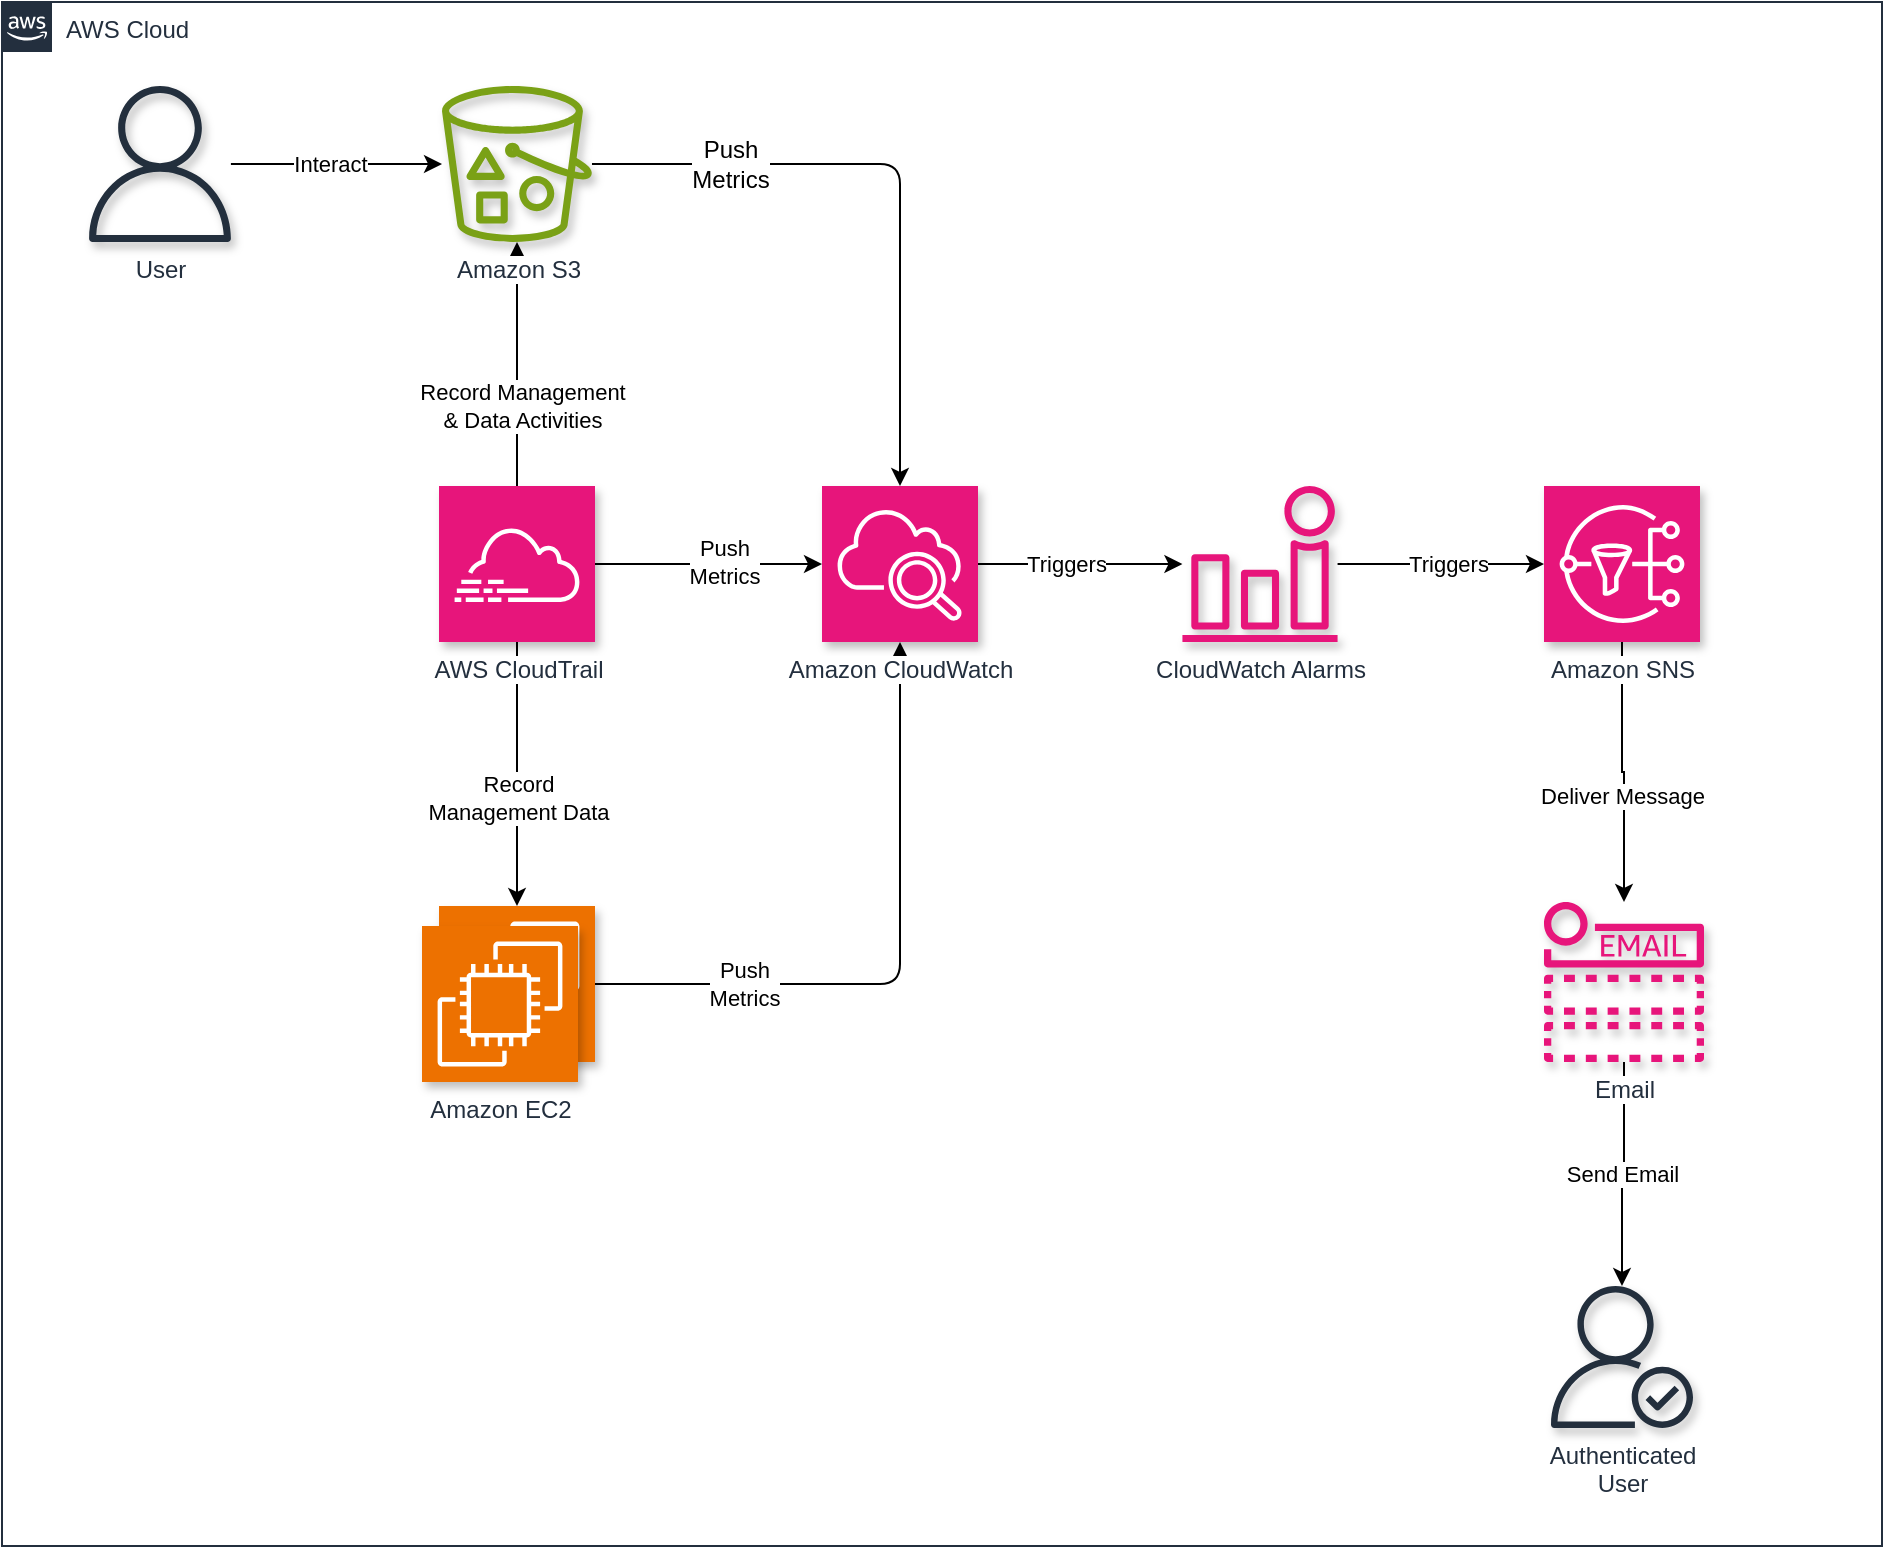 <mxfile version="26.0.4">
  <diagram name="Page-1" id="f7VX984wakfF_ChnPinN">
    <mxGraphModel dx="1656" dy="1072" grid="1" gridSize="10" guides="1" tooltips="1" connect="1" arrows="1" fold="1" page="1" pageScale="1" pageWidth="827" pageHeight="1169" background="none" math="0" shadow="0">
      <root>
        <mxCell id="0" />
        <mxCell id="1" parent="0" />
        <mxCell id="SowrSbzdEpxDo70Bn-9o-12" style="edgeStyle=orthogonalEdgeStyle;rounded=0;orthogonalLoop=1;jettySize=auto;html=1;" parent="1" source="TygMfBvISdnDKT7G5jJt-4" target="SowrSbzdEpxDo70Bn-9o-2" edge="1">
          <mxGeometry relative="1" as="geometry" />
        </mxCell>
        <mxCell id="SowrSbzdEpxDo70Bn-9o-46" value="Interact" style="edgeLabel;html=1;align=center;verticalAlign=middle;resizable=0;points=[];" parent="SowrSbzdEpxDo70Bn-9o-12" vertex="1" connectable="0">
          <mxGeometry x="-0.073" relative="1" as="geometry">
            <mxPoint as="offset" />
          </mxGeometry>
        </mxCell>
        <mxCell id="TygMfBvISdnDKT7G5jJt-4" value="User" style="sketch=0;outlineConnect=0;fontColor=#232F3E;gradientColor=none;fillColor=#232F3D;strokeColor=none;dashed=0;verticalLabelPosition=bottom;verticalAlign=top;align=center;html=1;fontSize=12;fontStyle=0;aspect=fixed;pointerEvents=1;shape=mxgraph.aws4.user;shadow=1;" parent="1" vertex="1">
          <mxGeometry x="60" y="550" width="78" height="78" as="geometry" />
        </mxCell>
        <mxCell id="SowrSbzdEpxDo70Bn-9o-28" style="edgeStyle=orthogonalEdgeStyle;rounded=0;orthogonalLoop=1;jettySize=auto;html=1;" parent="1" source="SowrSbzdEpxDo70Bn-9o-1" target="SowrSbzdEpxDo70Bn-9o-26" edge="1">
          <mxGeometry relative="1" as="geometry" />
        </mxCell>
        <mxCell id="SowrSbzdEpxDo70Bn-9o-32" value="&lt;span style=&quot;color: rgba(0, 0, 0, 0); font-family: monospace; font-size: 0px; text-align: start; background-color: rgb(251, 251, 251);&quot;&gt;%3CmxGraphModel%3E%3Croot%3E%3CmxCell%20id%3D%220%22%2F%3E%3CmxCell%20id%3D%221%22%20parent%3D%220%22%2F%3E%3CmxCell%20id%3D%222%22%20value%3D%22Record%20Management%20%26lt%3Bbr%26gt%3B%26amp%3Bamp%3B%20Data%20Activities%22%20style%3D%22edgeLabel%3Bhtml%3D1%3Balign%3Dcenter%3BverticalAlign%3Dmiddle%3Bresizable%3D0%3Bpoints%3D%5B%5D%3B%22%20vertex%3D%221%22%20connectable%3D%220%22%20parent%3D%221%22%3E%3CmxGeometry%20x%3D%22279.5%22%20y%3D%22696.207%22%20as%3D%22geometry%22%2F%3E%3C%2FmxCell%3E%3C%2Froot%3E%3C%2FmxGraphModel%3E&lt;/span&gt;" style="edgeLabel;html=1;align=center;verticalAlign=middle;resizable=0;points=[];" parent="SowrSbzdEpxDo70Bn-9o-28" vertex="1" connectable="0">
          <mxGeometry x="0.147" relative="1" as="geometry">
            <mxPoint as="offset" />
          </mxGeometry>
        </mxCell>
        <mxCell id="SowrSbzdEpxDo70Bn-9o-33" value="&lt;span style=&quot;color: rgba(0, 0, 0, 0); font-family: monospace; font-size: 0px; text-align: start; background-color: rgb(251, 251, 251);&quot;&gt;%3CmxGraphModel%3E%3Croot%3E%3CmxCell%20id%3D%220%22%2F%3E%3CmxCell%20id%3D%221%22%20parent%3D%220%22%2F%3E%3CmxCell%20id%3D%222%22%20value%3D%22Record%20Management%20%26lt%3Bbr%26gt%3B%26amp%3Bamp%3B%20Data%20Activities%22%20style%3D%22edgeLabel%3Bhtml%3D1%3Balign%3Dcenter%3BverticalAlign%3Dmiddle%3Bresizable%3D0%3Bpoints%3D%5B%5D%3B%22%20vertex%3D%221%22%20connectable%3D%220%22%20parent%3D%221%22%3E%3CmxGeometry%20x%3D%22279.5%22%20y%3D%22696.207%22%20as%3D%22geometry%22%2F%3E%3C%2FmxCell%3E%3C%2Froot%3E%3C%2FmxGraphModel%3E&lt;/span&gt;" style="edgeLabel;html=1;align=center;verticalAlign=middle;resizable=0;points=[];" parent="SowrSbzdEpxDo70Bn-9o-28" vertex="1" connectable="0">
          <mxGeometry x="0.183" y="3" relative="1" as="geometry">
            <mxPoint as="offset" />
          </mxGeometry>
        </mxCell>
        <mxCell id="SowrSbzdEpxDo70Bn-9o-34" value="Record &lt;br&gt;Management Data" style="edgeLabel;html=1;align=center;verticalAlign=middle;resizable=0;points=[];" parent="SowrSbzdEpxDo70Bn-9o-28" vertex="1" connectable="0">
          <mxGeometry x="0.307" relative="1" as="geometry">
            <mxPoint y="-9" as="offset" />
          </mxGeometry>
        </mxCell>
        <mxCell id="SowrSbzdEpxDo70Bn-9o-29" style="edgeStyle=orthogonalEdgeStyle;rounded=1;orthogonalLoop=1;jettySize=auto;html=1;curved=0;" parent="1" source="SowrSbzdEpxDo70Bn-9o-1" target="SowrSbzdEpxDo70Bn-9o-3" edge="1">
          <mxGeometry relative="1" as="geometry" />
        </mxCell>
        <mxCell id="SowrSbzdEpxDo70Bn-9o-42" value="&lt;span style=&quot;color: rgba(0, 0, 0, 0); font-family: monospace; font-size: 0px; text-align: start; background-color: rgb(251, 251, 251);&quot;&gt;%3CmxGraphModel%3E%3Croot%3E%3CmxCell%20id%3D%220%22%2F%3E%3CmxCell%20id%3D%221%22%20parent%3D%220%22%2F%3E%3CmxCell%20id%3D%222%22%20value%3D%22Push%26lt%3Bbr%26gt%3BMetrics%22%20style%3D%22edgeLabel%3Bhtml%3D1%3Balign%3Dcenter%3BverticalAlign%3Dmiddle%3Bresizable%3D0%3Bpoints%3D%5B%5D%3B%22%20vertex%3D%221%22%20connectable%3D%220%22%20parent%3D%221%22%3E%3CmxGeometry%20x%3D%22399.676%22%20y%3D%22999%22%20as%3D%22geometry%22%2F%3E%3C%2FmxCell%3E%3C%2Froot%3E%3C%2FmxGraphModel%3E&lt;/span&gt;" style="edgeLabel;html=1;align=center;verticalAlign=middle;resizable=0;points=[];" parent="SowrSbzdEpxDo70Bn-9o-29" vertex="1" connectable="0">
          <mxGeometry x="-0.095" y="1" relative="1" as="geometry">
            <mxPoint as="offset" />
          </mxGeometry>
        </mxCell>
        <mxCell id="SowrSbzdEpxDo70Bn-9o-43" value="Push&lt;br&gt;Metrics" style="edgeLabel;html=1;align=center;verticalAlign=middle;resizable=0;points=[];" parent="SowrSbzdEpxDo70Bn-9o-29" vertex="1" connectable="0">
          <mxGeometry x="-0.136" y="1" relative="1" as="geometry">
            <mxPoint x="15" as="offset" />
          </mxGeometry>
        </mxCell>
        <mxCell id="SowrSbzdEpxDo70Bn-9o-1" value="AWS CloudTrail" style="sketch=0;points=[[0,0,0],[0.25,0,0],[0.5,0,0],[0.75,0,0],[1,0,0],[0,1,0],[0.25,1,0],[0.5,1,0],[0.75,1,0],[1,1,0],[0,0.25,0],[0,0.5,0],[0,0.75,0],[1,0.25,0],[1,0.5,0],[1,0.75,0]];points=[[0,0,0],[0.25,0,0],[0.5,0,0],[0.75,0,0],[1,0,0],[0,1,0],[0.25,1,0],[0.5,1,0],[0.75,1,0],[1,1,0],[0,0.25,0],[0,0.5,0],[0,0.75,0],[1,0.25,0],[1,0.5,0],[1,0.75,0]];outlineConnect=0;fontColor=#232F3E;fillColor=#E7157B;strokeColor=#ffffff;dashed=0;verticalLabelPosition=bottom;verticalAlign=top;align=center;html=1;fontSize=12;fontStyle=0;aspect=fixed;shape=mxgraph.aws4.resourceIcon;resIcon=mxgraph.aws4.cloudtrail;shadow=1;labelBackgroundColor=default;" parent="1" vertex="1">
          <mxGeometry x="238.5" y="750" width="78" height="78" as="geometry" />
        </mxCell>
        <mxCell id="SowrSbzdEpxDo70Bn-9o-14" style="edgeStyle=orthogonalEdgeStyle;rounded=1;orthogonalLoop=1;jettySize=auto;html=1;curved=0;" parent="1" source="SowrSbzdEpxDo70Bn-9o-2" target="SowrSbzdEpxDo70Bn-9o-3" edge="1">
          <mxGeometry relative="1" as="geometry" />
        </mxCell>
        <mxCell id="SowrSbzdEpxDo70Bn-9o-27" style="edgeStyle=orthogonalEdgeStyle;rounded=0;orthogonalLoop=1;jettySize=auto;html=1;" parent="1" source="SowrSbzdEpxDo70Bn-9o-1" target="SowrSbzdEpxDo70Bn-9o-2" edge="1">
          <mxGeometry relative="1" as="geometry" />
        </mxCell>
        <mxCell id="SowrSbzdEpxDo70Bn-9o-31" value="Record Management &lt;br&gt;&amp;amp; Data Activities" style="edgeLabel;html=1;align=center;verticalAlign=middle;resizable=0;points=[];" parent="SowrSbzdEpxDo70Bn-9o-27" vertex="1" connectable="0">
          <mxGeometry x="-0.34" y="-2" relative="1" as="geometry">
            <mxPoint as="offset" />
          </mxGeometry>
        </mxCell>
        <mxCell id="SowrSbzdEpxDo70Bn-9o-2" value="Amazon S3" style="sketch=0;outlineConnect=0;fontColor=#232F3E;gradientColor=none;fillColor=#7AA116;strokeColor=none;dashed=0;verticalLabelPosition=bottom;verticalAlign=top;align=center;html=1;fontSize=12;fontStyle=0;aspect=fixed;pointerEvents=1;shape=mxgraph.aws4.bucket_with_objects;shadow=1;labelBackgroundColor=default;" parent="1" vertex="1">
          <mxGeometry x="240" y="550" width="75" height="78" as="geometry" />
        </mxCell>
        <mxCell id="SowrSbzdEpxDo70Bn-9o-21" style="edgeStyle=orthogonalEdgeStyle;rounded=0;orthogonalLoop=1;jettySize=auto;html=1;" parent="1" source="SowrSbzdEpxDo70Bn-9o-4" target="SowrSbzdEpxDo70Bn-9o-11" edge="1">
          <mxGeometry relative="1" as="geometry" />
        </mxCell>
        <mxCell id="SowrSbzdEpxDo70Bn-9o-36" value="Triggers" style="edgeLabel;html=1;align=center;verticalAlign=middle;resizable=0;points=[];labelBackgroundColor=default;" parent="SowrSbzdEpxDo70Bn-9o-21" vertex="1" connectable="0">
          <mxGeometry x="0.21" y="1" relative="1" as="geometry">
            <mxPoint x="-8" y="1" as="offset" />
          </mxGeometry>
        </mxCell>
        <mxCell id="SowrSbzdEpxDo70Bn-9o-4" value="CloudWatch Alarms" style="sketch=0;outlineConnect=0;fontColor=#232F3E;gradientColor=none;fillColor=#E7157B;strokeColor=none;dashed=0;verticalLabelPosition=bottom;verticalAlign=top;align=center;html=1;fontSize=12;fontStyle=0;aspect=fixed;pointerEvents=1;shape=mxgraph.aws4.alarm;shadow=1;labelBackgroundColor=default;" parent="1" vertex="1">
          <mxGeometry x="610" y="750" width="78" height="78" as="geometry" />
        </mxCell>
        <mxCell id="SowrSbzdEpxDo70Bn-9o-25" value="Send Email" style="edgeStyle=orthogonalEdgeStyle;rounded=0;orthogonalLoop=1;jettySize=auto;html=1;labelBackgroundColor=default;" parent="1" source="SowrSbzdEpxDo70Bn-9o-7" target="SowrSbzdEpxDo70Bn-9o-8" edge="1">
          <mxGeometry x="0.009" relative="1" as="geometry">
            <mxPoint as="offset" />
          </mxGeometry>
        </mxCell>
        <mxCell id="SowrSbzdEpxDo70Bn-9o-7" value="Email" style="sketch=0;outlineConnect=0;fontColor=#232F3E;gradientColor=none;fillColor=#E7157B;strokeColor=none;dashed=0;verticalLabelPosition=bottom;verticalAlign=top;align=center;html=1;fontSize=12;fontStyle=0;aspect=fixed;pointerEvents=1;shape=mxgraph.aws4.email_notification;shadow=1;labelBackgroundColor=default;" parent="1" vertex="1">
          <mxGeometry x="791" y="958" width="80" height="80" as="geometry" />
        </mxCell>
        <mxCell id="SowrSbzdEpxDo70Bn-9o-8" value="Authenticated&lt;br&gt;User" style="sketch=0;outlineConnect=0;fontColor=#232F3E;gradientColor=none;fillColor=#232F3D;strokeColor=none;dashed=0;verticalLabelPosition=bottom;verticalAlign=top;align=center;html=1;fontSize=12;fontStyle=0;aspect=fixed;pointerEvents=1;shape=mxgraph.aws4.authenticated_user;shadow=1;" parent="1" vertex="1">
          <mxGeometry x="794.5" y="1150" width="71" height="71" as="geometry" />
        </mxCell>
        <mxCell id="SowrSbzdEpxDo70Bn-9o-24" style="edgeStyle=orthogonalEdgeStyle;rounded=0;orthogonalLoop=1;jettySize=auto;html=1;" parent="1" source="SowrSbzdEpxDo70Bn-9o-11" target="SowrSbzdEpxDo70Bn-9o-7" edge="1">
          <mxGeometry relative="1" as="geometry" />
        </mxCell>
        <mxCell id="WwVwxGRSGxddGrERnhsM-1" value="Deliver Message" style="edgeLabel;html=1;align=center;verticalAlign=middle;resizable=0;points=[];" vertex="1" connectable="0" parent="SowrSbzdEpxDo70Bn-9o-24">
          <mxGeometry x="0.19" y="-1" relative="1" as="geometry">
            <mxPoint as="offset" />
          </mxGeometry>
        </mxCell>
        <mxCell id="SowrSbzdEpxDo70Bn-9o-11" value="&lt;span style=&quot;background-color: light-dark(#ffffff, var(--ge-dark-color, #121212));&quot;&gt;Amazon SNS&lt;/span&gt;" style="sketch=0;points=[[0,0,0],[0.25,0,0],[0.5,0,0],[0.75,0,0],[1,0,0],[0,1,0],[0.25,1,0],[0.5,1,0],[0.75,1,0],[1,1,0],[0,0.25,0],[0,0.5,0],[0,0.75,0],[1,0.25,0],[1,0.5,0],[1,0.75,0]];outlineConnect=0;fontColor=#232F3E;fillColor=#E7157B;strokeColor=#ffffff;dashed=0;verticalLabelPosition=bottom;verticalAlign=top;align=center;html=1;fontSize=12;fontStyle=0;aspect=fixed;shape=mxgraph.aws4.resourceIcon;resIcon=mxgraph.aws4.sns;shadow=1;" parent="1" vertex="1">
          <mxGeometry x="791" y="750" width="78" height="78" as="geometry" />
        </mxCell>
        <mxCell id="SowrSbzdEpxDo70Bn-9o-16" value="Push&lt;br&gt;Metrics" style="text;html=1;align=center;verticalAlign=middle;resizable=0;points=[];autosize=1;strokeColor=none;fillColor=none;labelBackgroundColor=default;" parent="1" vertex="1">
          <mxGeometry x="354" y="569" width="60" height="40" as="geometry" />
        </mxCell>
        <mxCell id="SowrSbzdEpxDo70Bn-9o-39" style="edgeStyle=orthogonalEdgeStyle;rounded=1;orthogonalLoop=1;jettySize=auto;html=1;curved=0;" parent="1" source="SowrSbzdEpxDo70Bn-9o-26" target="SowrSbzdEpxDo70Bn-9o-3" edge="1">
          <mxGeometry relative="1" as="geometry" />
        </mxCell>
        <mxCell id="SowrSbzdEpxDo70Bn-9o-40" value="&lt;span style=&quot;color: rgba(0, 0, 0, 0); font-family: monospace; font-size: 0px; text-align: start; background-color: rgb(251, 251, 251);&quot;&gt;%3CmxGraphModel%3E%3Croot%3E%3CmxCell%20id%3D%220%22%2F%3E%3CmxCell%20id%3D%221%22%20parent%3D%220%22%2F%3E%3CmxCell%20id%3D%222%22%20value%3D%22Push%26lt%3Bbr%26gt%3BMetrics%22%20style%3D%22text%3Bhtml%3D1%3Balign%3Dcenter%3BverticalAlign%3Dmiddle%3Bresizable%3D0%3Bpoints%3D%5B%5D%3Bautosize%3D1%3BstrokeColor%3Dnone%3BfillColor%3Dnone%3BlabelBackgroundColor%3Ddefault%3B%22%20vertex%3D%221%22%20parent%3D%221%22%3E%3CmxGeometry%20x%3D%22360%22%20y%3D%22569%22%20width%3D%2260%22%20height%3D%2240%22%20as%3D%22geometry%22%2F%3E%3C%2FmxCell%3E%3C%2Froot%3E%3C%2FmxGraphModel%3&lt;/span&gt;" style="edgeLabel;html=1;align=center;verticalAlign=middle;resizable=0;points=[];" parent="SowrSbzdEpxDo70Bn-9o-39" vertex="1" connectable="0">
          <mxGeometry x="-0.537" y="-1" relative="1" as="geometry">
            <mxPoint as="offset" />
          </mxGeometry>
        </mxCell>
        <mxCell id="SowrSbzdEpxDo70Bn-9o-41" value="Push&lt;br&gt;Metrics" style="edgeLabel;html=1;align=center;verticalAlign=middle;resizable=0;points=[];" parent="SowrSbzdEpxDo70Bn-9o-39" vertex="1" connectable="0">
          <mxGeometry x="-0.621" relative="1" as="geometry">
            <mxPoint x="13" as="offset" />
          </mxGeometry>
        </mxCell>
        <mxCell id="SowrSbzdEpxDo70Bn-9o-26" value="" style="sketch=0;points=[[0,0,0],[0.25,0,0],[0.5,0,0],[0.75,0,0],[1,0,0],[0,1,0],[0.25,1,0],[0.5,1,0],[0.75,1,0],[1,1,0],[0,0.25,0],[0,0.5,0],[0,0.75,0],[1,0.25,0],[1,0.5,0],[1,0.75,0]];outlineConnect=0;fontColor=#232F3E;fillColor=#ED7100;strokeColor=#ffffff;dashed=0;verticalLabelPosition=bottom;verticalAlign=top;align=center;html=1;fontSize=12;fontStyle=0;aspect=fixed;shape=mxgraph.aws4.resourceIcon;resIcon=mxgraph.aws4.ec2;shadow=1;" parent="1" vertex="1">
          <mxGeometry x="238.5" y="960" width="78" height="78" as="geometry" />
        </mxCell>
        <mxCell id="SowrSbzdEpxDo70Bn-9o-38" value="AWS Cloud" style="points=[[0,0],[0.25,0],[0.5,0],[0.75,0],[1,0],[1,0.25],[1,0.5],[1,0.75],[1,1],[0.75,1],[0.5,1],[0.25,1],[0,1],[0,0.75],[0,0.5],[0,0.25]];outlineConnect=0;gradientColor=none;html=1;whiteSpace=wrap;fontSize=12;fontStyle=0;container=0;pointerEvents=0;collapsible=0;recursiveResize=0;shape=mxgraph.aws4.group;grIcon=mxgraph.aws4.group_aws_cloud_alt;strokeColor=#232F3E;fillColor=none;verticalAlign=top;align=left;spacingLeft=30;fontColor=#232F3E;dashed=0;labelBackgroundColor=none;labelBorderColor=none;shadow=0;" parent="1" vertex="1">
          <mxGeometry x="20" y="508" width="940" height="772" as="geometry" />
        </mxCell>
        <mxCell id="SowrSbzdEpxDo70Bn-9o-44" style="edgeStyle=orthogonalEdgeStyle;rounded=0;orthogonalLoop=1;jettySize=auto;html=1;" parent="1" source="SowrSbzdEpxDo70Bn-9o-3" target="SowrSbzdEpxDo70Bn-9o-4" edge="1">
          <mxGeometry relative="1" as="geometry" />
        </mxCell>
        <mxCell id="SowrSbzdEpxDo70Bn-9o-45" value="Triggers" style="edgeLabel;html=1;align=center;verticalAlign=middle;resizable=0;points=[];labelBackgroundColor=default;" parent="SowrSbzdEpxDo70Bn-9o-44" vertex="1" connectable="0">
          <mxGeometry x="-0.097" y="-3" relative="1" as="geometry">
            <mxPoint x="-2" y="-3" as="offset" />
          </mxGeometry>
        </mxCell>
        <mxCell id="SowrSbzdEpxDo70Bn-9o-3" value="Amazon CloudWatch" style="sketch=0;points=[[0,0,0],[0.25,0,0],[0.5,0,0],[0.75,0,0],[1,0,0],[0,1,0],[0.25,1,0],[0.5,1,0],[0.75,1,0],[1,1,0],[0,0.25,0],[0,0.5,0],[0,0.75,0],[1,0.25,0],[1,0.5,0],[1,0.75,0]];points=[[0,0,0],[0.25,0,0],[0.5,0,0],[0.75,0,0],[1,0,0],[0,1,0],[0.25,1,0],[0.5,1,0],[0.75,1,0],[1,1,0],[0,0.25,0],[0,0.5,0],[0,0.75,0],[1,0.25,0],[1,0.5,0],[1,0.75,0]];outlineConnect=0;fontColor=#232F3E;fillColor=#E7157B;strokeColor=#ffffff;dashed=0;verticalLabelPosition=bottom;verticalAlign=top;align=center;html=1;fontSize=12;fontStyle=0;aspect=fixed;shape=mxgraph.aws4.resourceIcon;resIcon=mxgraph.aws4.cloudwatch_2;shadow=1;labelBackgroundColor=default;" parent="1" vertex="1">
          <mxGeometry x="430" y="750" width="78" height="78" as="geometry" />
        </mxCell>
        <mxCell id="WwVwxGRSGxddGrERnhsM-2" value="Amazon EC2" style="sketch=0;points=[[0,0,0],[0.25,0,0],[0.5,0,0],[0.75,0,0],[1,0,0],[0,1,0],[0.25,1,0],[0.5,1,0],[0.75,1,0],[1,1,0],[0,0.25,0],[0,0.5,0],[0,0.75,0],[1,0.25,0],[1,0.5,0],[1,0.75,0]];outlineConnect=0;fontColor=#232F3E;fillColor=#ED7100;strokeColor=#ffffff;dashed=0;verticalLabelPosition=bottom;verticalAlign=top;align=center;html=1;fontSize=12;fontStyle=0;aspect=fixed;shape=mxgraph.aws4.resourceIcon;resIcon=mxgraph.aws4.ec2;shadow=1;" vertex="1" parent="1">
          <mxGeometry x="230" y="970" width="78" height="78" as="geometry" />
        </mxCell>
      </root>
    </mxGraphModel>
  </diagram>
</mxfile>
